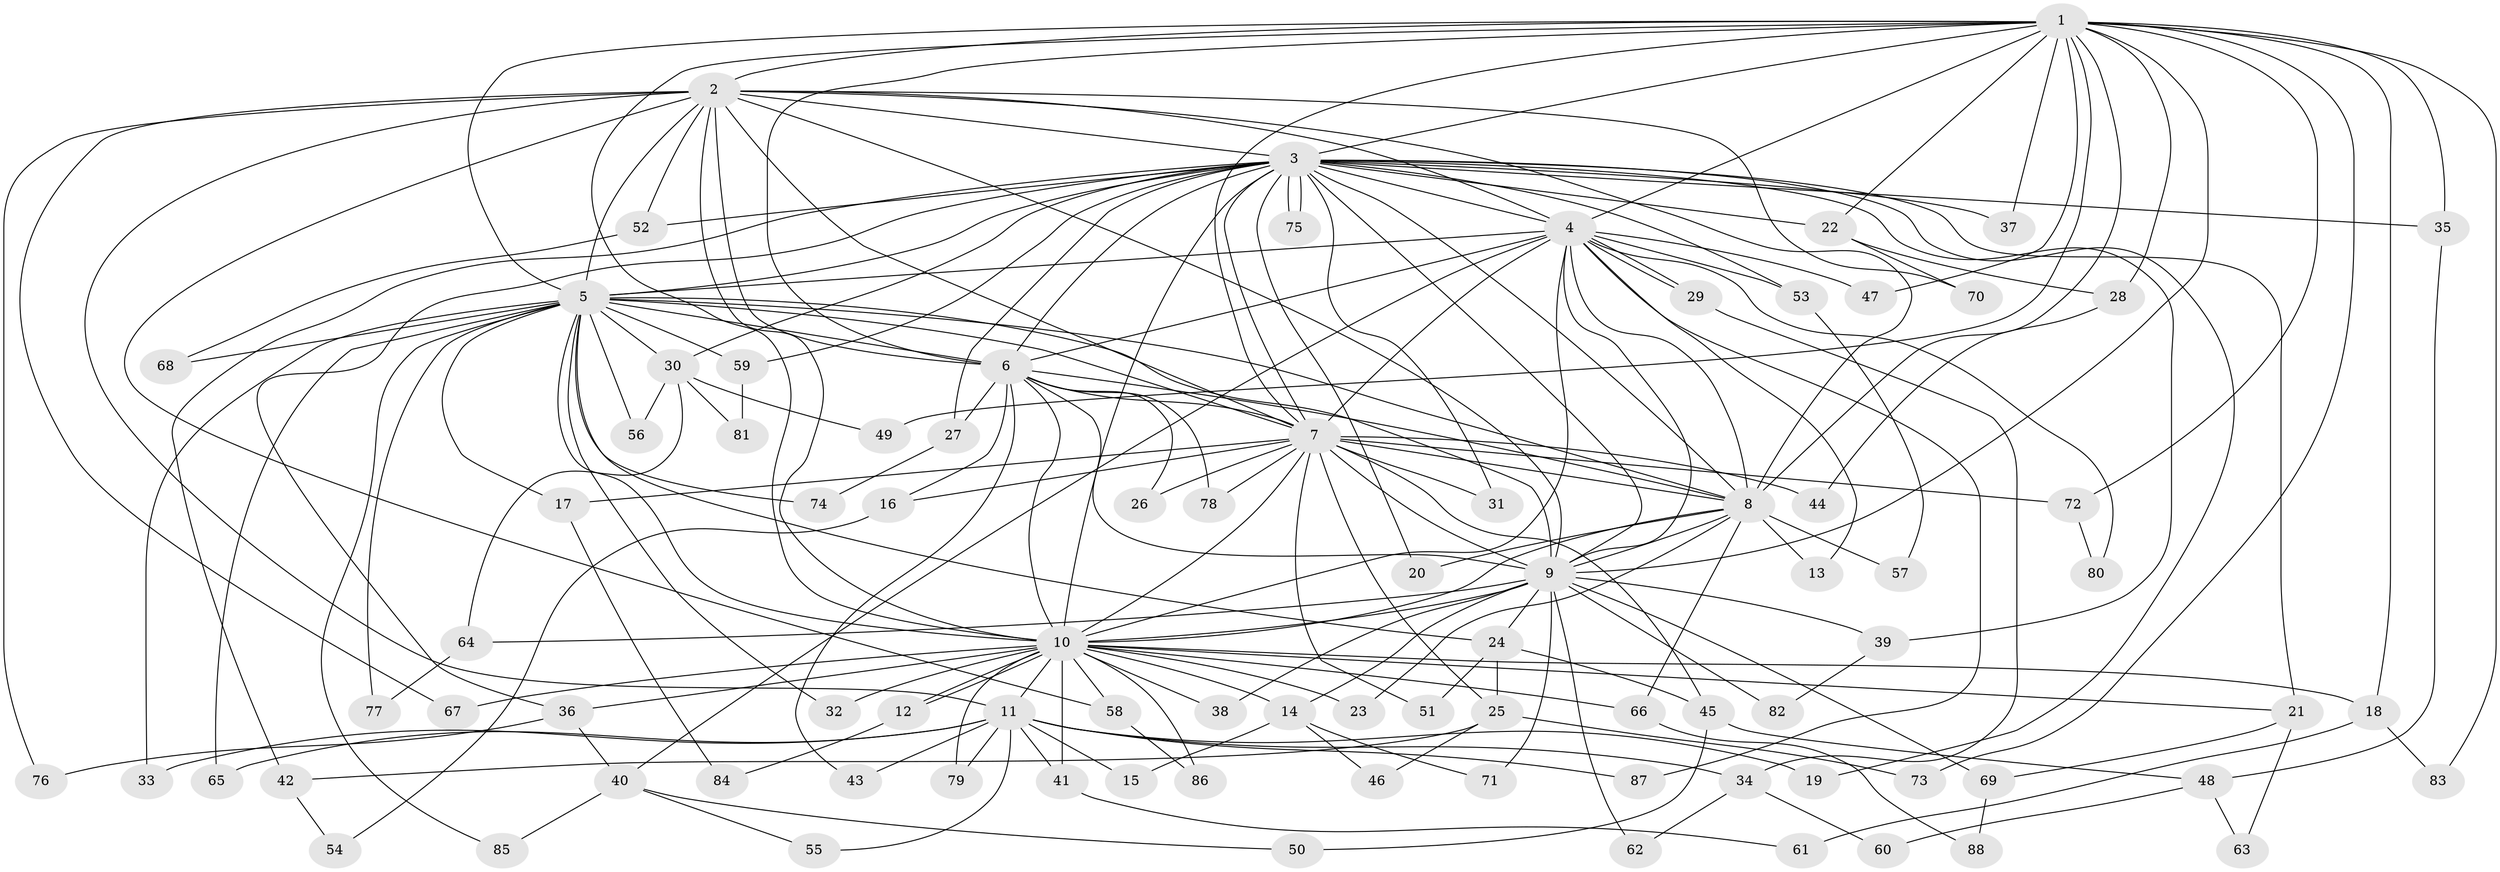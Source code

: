 // coarse degree distribution, {18: 0.015384615384615385, 15: 0.03076923076923077, 24: 0.015384615384615385, 16: 0.015384615384615385, 22: 0.015384615384615385, 13: 0.015384615384615385, 20: 0.015384615384615385, 14: 0.015384615384615385, 23: 0.015384615384615385, 12: 0.015384615384615385, 3: 0.2, 2: 0.4461538461538462, 4: 0.1076923076923077, 5: 0.046153846153846156, 1: 0.03076923076923077}
// Generated by graph-tools (version 1.1) at 2025/23/03/03/25 07:23:37]
// undirected, 88 vertices, 201 edges
graph export_dot {
graph [start="1"]
  node [color=gray90,style=filled];
  1;
  2;
  3;
  4;
  5;
  6;
  7;
  8;
  9;
  10;
  11;
  12;
  13;
  14;
  15;
  16;
  17;
  18;
  19;
  20;
  21;
  22;
  23;
  24;
  25;
  26;
  27;
  28;
  29;
  30;
  31;
  32;
  33;
  34;
  35;
  36;
  37;
  38;
  39;
  40;
  41;
  42;
  43;
  44;
  45;
  46;
  47;
  48;
  49;
  50;
  51;
  52;
  53;
  54;
  55;
  56;
  57;
  58;
  59;
  60;
  61;
  62;
  63;
  64;
  65;
  66;
  67;
  68;
  69;
  70;
  71;
  72;
  73;
  74;
  75;
  76;
  77;
  78;
  79;
  80;
  81;
  82;
  83;
  84;
  85;
  86;
  87;
  88;
  1 -- 2;
  1 -- 3;
  1 -- 4;
  1 -- 5;
  1 -- 6;
  1 -- 7;
  1 -- 8;
  1 -- 9;
  1 -- 10;
  1 -- 18;
  1 -- 22;
  1 -- 28;
  1 -- 35;
  1 -- 37;
  1 -- 47;
  1 -- 49;
  1 -- 72;
  1 -- 73;
  1 -- 83;
  2 -- 3;
  2 -- 4;
  2 -- 5;
  2 -- 6;
  2 -- 7;
  2 -- 8;
  2 -- 9;
  2 -- 10;
  2 -- 11;
  2 -- 52;
  2 -- 58;
  2 -- 67;
  2 -- 70;
  2 -- 76;
  3 -- 4;
  3 -- 5;
  3 -- 6;
  3 -- 7;
  3 -- 8;
  3 -- 9;
  3 -- 10;
  3 -- 19;
  3 -- 20;
  3 -- 21;
  3 -- 22;
  3 -- 27;
  3 -- 30;
  3 -- 31;
  3 -- 35;
  3 -- 36;
  3 -- 37;
  3 -- 39;
  3 -- 42;
  3 -- 52;
  3 -- 53;
  3 -- 59;
  3 -- 75;
  3 -- 75;
  4 -- 5;
  4 -- 6;
  4 -- 7;
  4 -- 8;
  4 -- 9;
  4 -- 10;
  4 -- 13;
  4 -- 29;
  4 -- 29;
  4 -- 40;
  4 -- 47;
  4 -- 53;
  4 -- 80;
  4 -- 87;
  5 -- 6;
  5 -- 7;
  5 -- 8;
  5 -- 9;
  5 -- 10;
  5 -- 17;
  5 -- 24;
  5 -- 30;
  5 -- 32;
  5 -- 33;
  5 -- 56;
  5 -- 59;
  5 -- 65;
  5 -- 68;
  5 -- 74;
  5 -- 77;
  5 -- 85;
  6 -- 7;
  6 -- 8;
  6 -- 9;
  6 -- 10;
  6 -- 16;
  6 -- 26;
  6 -- 27;
  6 -- 43;
  6 -- 78;
  7 -- 8;
  7 -- 9;
  7 -- 10;
  7 -- 16;
  7 -- 17;
  7 -- 25;
  7 -- 26;
  7 -- 31;
  7 -- 44;
  7 -- 45;
  7 -- 51;
  7 -- 72;
  7 -- 78;
  8 -- 9;
  8 -- 10;
  8 -- 13;
  8 -- 20;
  8 -- 23;
  8 -- 57;
  8 -- 66;
  9 -- 10;
  9 -- 14;
  9 -- 24;
  9 -- 38;
  9 -- 39;
  9 -- 62;
  9 -- 64;
  9 -- 69;
  9 -- 71;
  9 -- 82;
  10 -- 11;
  10 -- 12;
  10 -- 12;
  10 -- 14;
  10 -- 18;
  10 -- 21;
  10 -- 23;
  10 -- 32;
  10 -- 36;
  10 -- 38;
  10 -- 41;
  10 -- 58;
  10 -- 66;
  10 -- 67;
  10 -- 79;
  10 -- 86;
  11 -- 15;
  11 -- 19;
  11 -- 33;
  11 -- 34;
  11 -- 41;
  11 -- 43;
  11 -- 55;
  11 -- 65;
  11 -- 79;
  11 -- 87;
  12 -- 84;
  14 -- 15;
  14 -- 46;
  14 -- 71;
  16 -- 54;
  17 -- 84;
  18 -- 61;
  18 -- 83;
  21 -- 63;
  21 -- 69;
  22 -- 28;
  22 -- 70;
  24 -- 25;
  24 -- 45;
  24 -- 51;
  25 -- 42;
  25 -- 46;
  25 -- 73;
  27 -- 74;
  28 -- 44;
  29 -- 34;
  30 -- 49;
  30 -- 56;
  30 -- 64;
  30 -- 81;
  34 -- 60;
  34 -- 62;
  35 -- 48;
  36 -- 40;
  36 -- 76;
  39 -- 82;
  40 -- 50;
  40 -- 55;
  40 -- 85;
  41 -- 61;
  42 -- 54;
  45 -- 48;
  45 -- 50;
  48 -- 60;
  48 -- 63;
  52 -- 68;
  53 -- 57;
  58 -- 86;
  59 -- 81;
  64 -- 77;
  66 -- 88;
  69 -- 88;
  72 -- 80;
}
